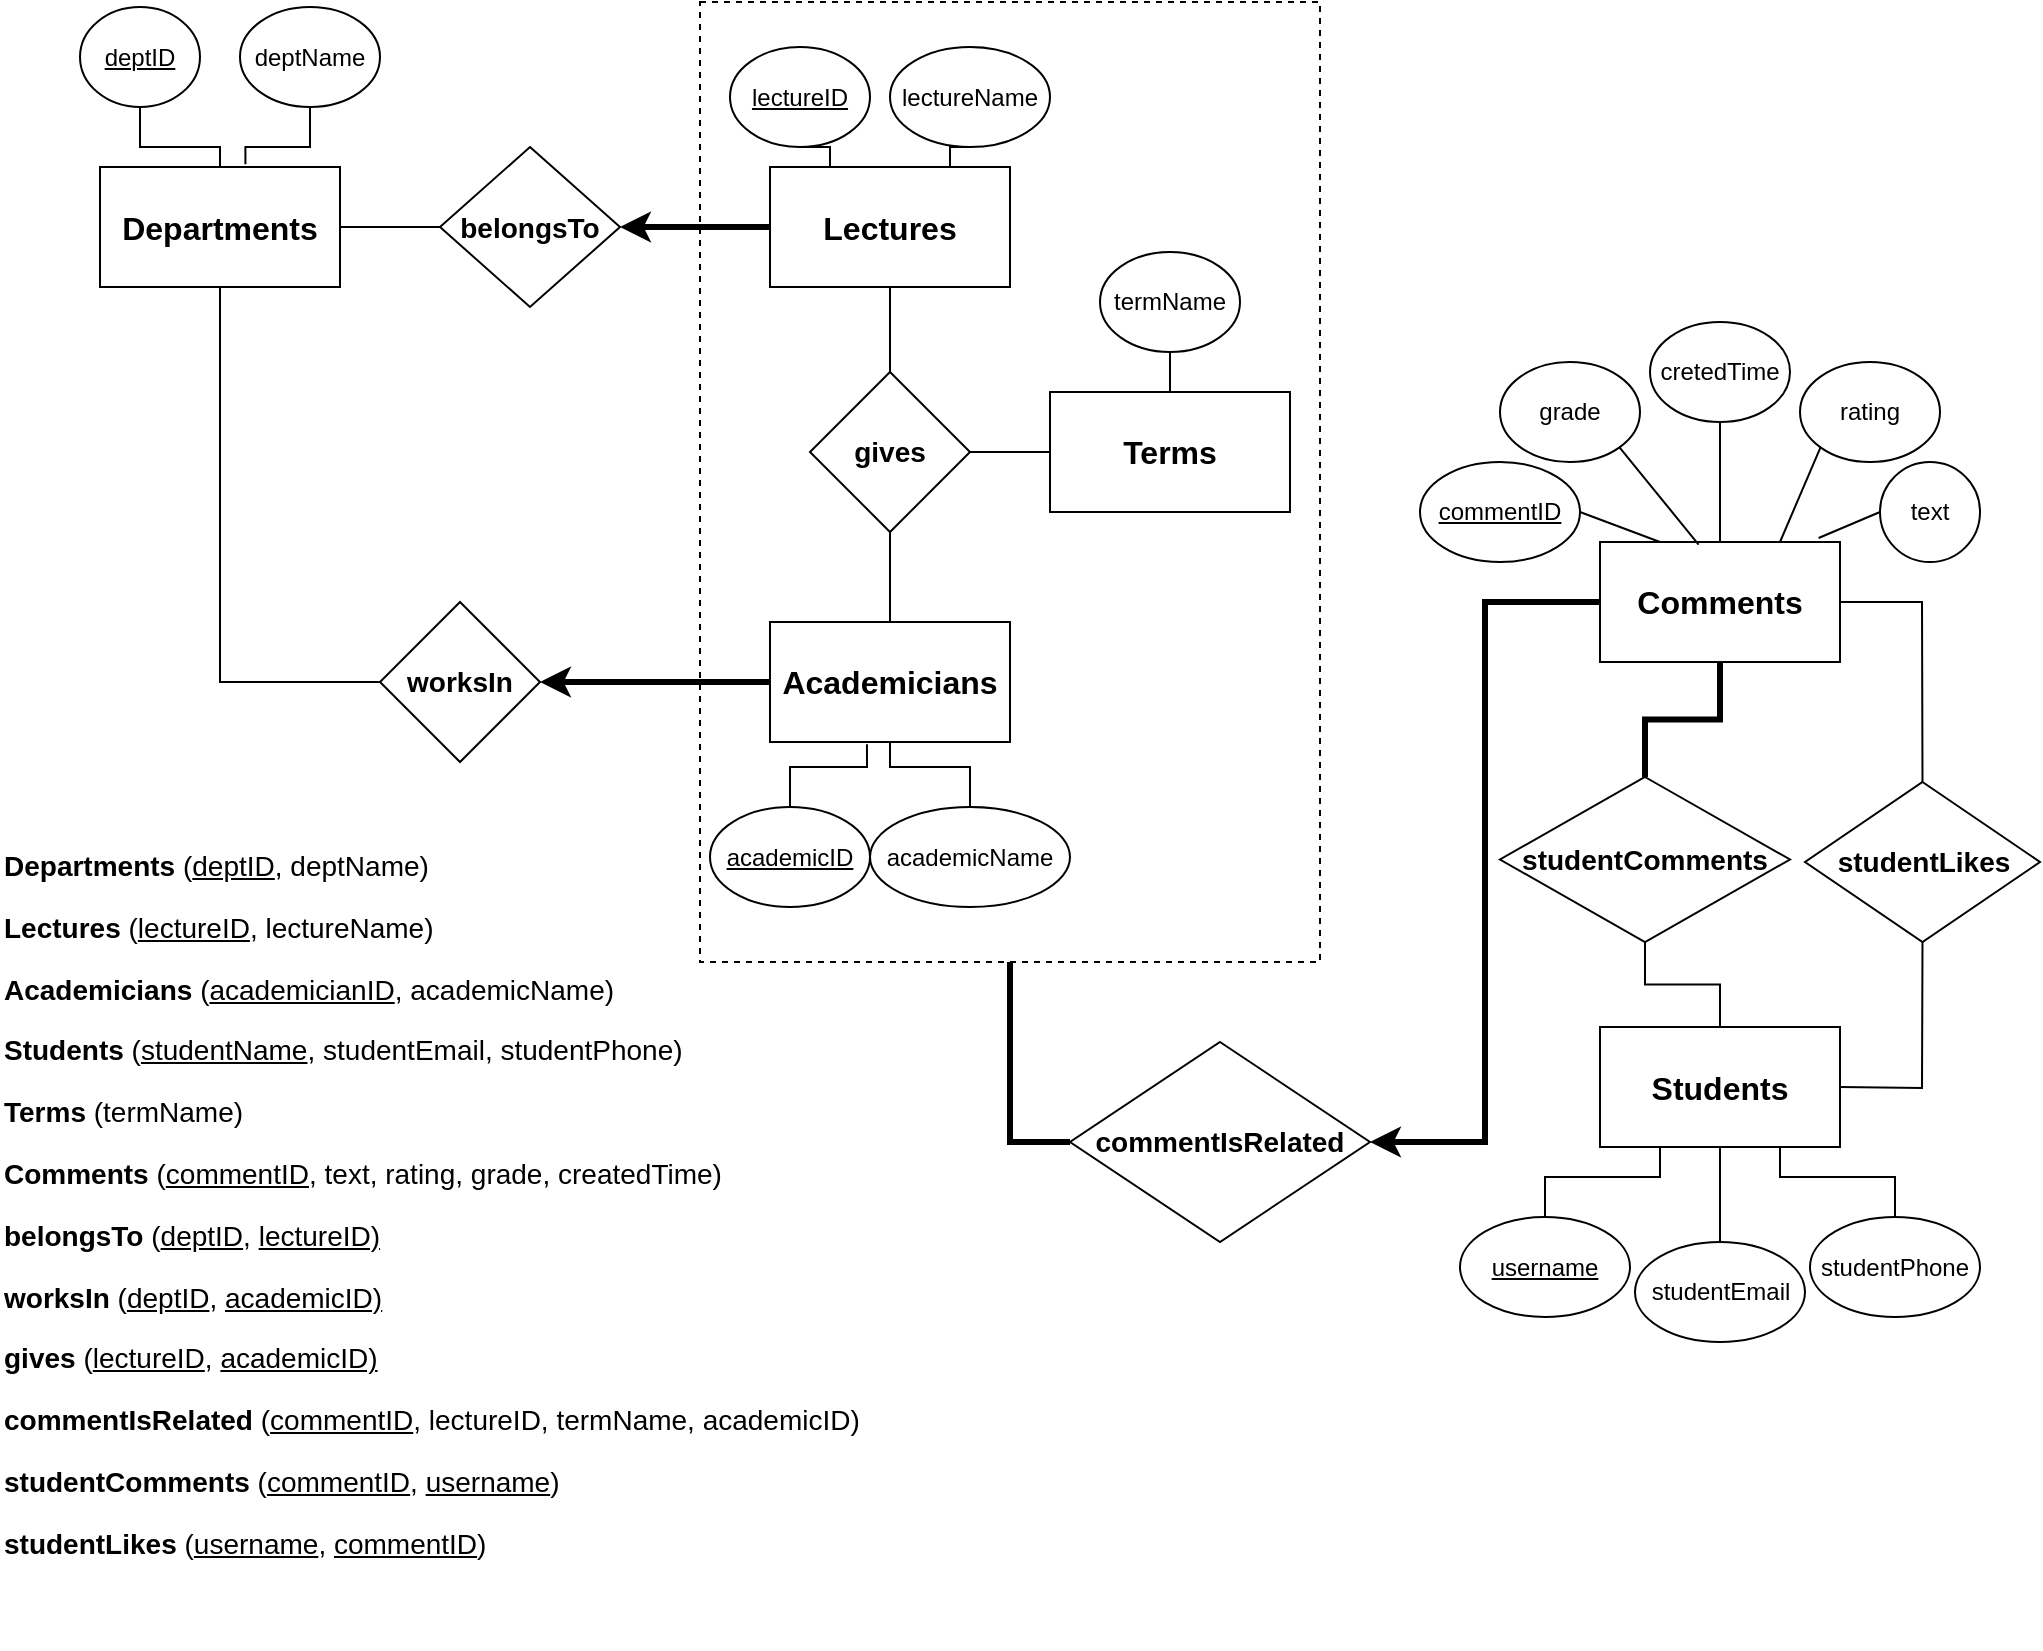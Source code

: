 <mxfile version="20.7.4" type="github">
  <diagram id="R2lEEEUBdFMjLlhIrx00" name="Page-1">
    <mxGraphModel dx="1060" dy="742" grid="1" gridSize="10" guides="1" tooltips="1" connect="1" arrows="1" fold="1" page="1" pageScale="1" pageWidth="1100" pageHeight="850" math="0" shadow="0" extFonts="Permanent Marker^https://fonts.googleapis.com/css?family=Permanent+Marker">
      <root>
        <mxCell id="0" />
        <mxCell id="1" parent="0" />
        <mxCell id="uNqa70icx-SkNa7gYbGT-13" value="" style="edgeStyle=orthogonalEdgeStyle;rounded=0;orthogonalLoop=1;jettySize=auto;html=1;endArrow=classic;endFill=1;startArrow=none;startFill=0;strokeWidth=3;" parent="1" source="uNqa70icx-SkNa7gYbGT-1" target="uNqa70icx-SkNa7gYbGT-12" edge="1">
          <mxGeometry relative="1" as="geometry" />
        </mxCell>
        <mxCell id="uNqa70icx-SkNa7gYbGT-16" value="" style="edgeStyle=orthogonalEdgeStyle;rounded=0;orthogonalLoop=1;jettySize=auto;html=1;strokeWidth=1;startArrow=none;startFill=0;endArrow=none;endFill=0;" parent="1" source="uNqa70icx-SkNa7gYbGT-1" target="uNqa70icx-SkNa7gYbGT-15" edge="1">
          <mxGeometry relative="1" as="geometry" />
        </mxCell>
        <mxCell id="uNqa70icx-SkNa7gYbGT-1" value="&lt;b&gt;&lt;font style=&quot;font-size: 16px;&quot;&gt;Academicians&lt;/font&gt;&lt;/b&gt;" style="rounded=0;whiteSpace=wrap;html=1;" parent="1" vertex="1">
          <mxGeometry x="425" y="330" width="120" height="60" as="geometry" />
        </mxCell>
        <mxCell id="uNqa70icx-SkNa7gYbGT-2" value="&lt;b&gt;&lt;font style=&quot;font-size: 16px;&quot;&gt;Lectures&lt;/font&gt;&lt;/b&gt;" style="rounded=0;whiteSpace=wrap;html=1;" parent="1" vertex="1">
          <mxGeometry x="425" y="102.5" width="120" height="60" as="geometry" />
        </mxCell>
        <mxCell id="8odl50McERZIscfm2UYv-11" style="edgeStyle=orthogonalEdgeStyle;rounded=0;orthogonalLoop=1;jettySize=auto;html=1;entryX=0.5;entryY=1;entryDx=0;entryDy=0;strokeWidth=1;startArrow=none;startFill=0;endArrow=none;endFill=0;" edge="1" parent="1" source="uNqa70icx-SkNa7gYbGT-3" target="uNqa70icx-SkNa7gYbGT-96">
          <mxGeometry relative="1" as="geometry" />
        </mxCell>
        <mxCell id="uNqa70icx-SkNa7gYbGT-3" value="&lt;font style=&quot;font-size: 16px;&quot;&gt;Students&lt;/font&gt;" style="rounded=0;whiteSpace=wrap;html=1;fontStyle=1" parent="1" vertex="1">
          <mxGeometry x="840" y="532.5" width="120" height="60" as="geometry" />
        </mxCell>
        <mxCell id="uNqa70icx-SkNa7gYbGT-6" value="" style="edgeStyle=orthogonalEdgeStyle;rounded=0;orthogonalLoop=1;jettySize=auto;html=1;endArrow=none;endFill=0;" parent="1" source="uNqa70icx-SkNa7gYbGT-4" target="uNqa70icx-SkNa7gYbGT-5" edge="1">
          <mxGeometry relative="1" as="geometry" />
        </mxCell>
        <mxCell id="uNqa70icx-SkNa7gYbGT-4" value="&lt;b&gt;&lt;font style=&quot;font-size: 16px;&quot;&gt;Departments&lt;/font&gt;&lt;/b&gt;" style="rounded=0;whiteSpace=wrap;html=1;" parent="1" vertex="1">
          <mxGeometry x="90" y="102.5" width="120" height="60" as="geometry" />
        </mxCell>
        <mxCell id="uNqa70icx-SkNa7gYbGT-9" style="edgeStyle=orthogonalEdgeStyle;rounded=0;orthogonalLoop=1;jettySize=auto;html=1;entryX=0;entryY=0.5;entryDx=0;entryDy=0;endArrow=none;endFill=0;strokeWidth=3;startArrow=classic;startFill=1;" parent="1" source="uNqa70icx-SkNa7gYbGT-5" target="uNqa70icx-SkNa7gYbGT-2" edge="1">
          <mxGeometry relative="1" as="geometry" />
        </mxCell>
        <mxCell id="uNqa70icx-SkNa7gYbGT-5" value="&lt;font style=&quot;font-size: 14px;&quot;&gt;belongsTo&lt;/font&gt;" style="rhombus;whiteSpace=wrap;html=1;rounded=0;fontStyle=1" parent="1" vertex="1">
          <mxGeometry x="260" y="92.5" width="90" height="80" as="geometry" />
        </mxCell>
        <mxCell id="uNqa70icx-SkNa7gYbGT-20" value="" style="rounded=0;whiteSpace=wrap;html=1;dashed=1;fillColor=none;" parent="1" vertex="1">
          <mxGeometry x="390" y="20" width="310" height="480" as="geometry" />
        </mxCell>
        <mxCell id="uNqa70icx-SkNa7gYbGT-14" style="edgeStyle=orthogonalEdgeStyle;rounded=0;orthogonalLoop=1;jettySize=auto;html=1;entryX=0.5;entryY=1;entryDx=0;entryDy=0;endArrow=none;endFill=0;exitX=0;exitY=0.5;exitDx=0;exitDy=0;" parent="1" source="uNqa70icx-SkNa7gYbGT-12" target="uNqa70icx-SkNa7gYbGT-4" edge="1">
          <mxGeometry relative="1" as="geometry" />
        </mxCell>
        <mxCell id="uNqa70icx-SkNa7gYbGT-12" value="&lt;font style=&quot;font-size: 14px;&quot;&gt;worksIn&lt;/font&gt;" style="rhombus;whiteSpace=wrap;html=1;rounded=0;fontStyle=1" parent="1" vertex="1">
          <mxGeometry x="230" y="320" width="80" height="80" as="geometry" />
        </mxCell>
        <mxCell id="uNqa70icx-SkNa7gYbGT-18" style="edgeStyle=orthogonalEdgeStyle;rounded=0;orthogonalLoop=1;jettySize=auto;html=1;strokeWidth=1;startArrow=none;startFill=0;endArrow=none;endFill=0;entryX=0.5;entryY=1;entryDx=0;entryDy=0;" parent="1" source="uNqa70icx-SkNa7gYbGT-15" target="uNqa70icx-SkNa7gYbGT-2" edge="1">
          <mxGeometry relative="1" as="geometry">
            <mxPoint x="485" y="170" as="targetPoint" />
          </mxGeometry>
        </mxCell>
        <mxCell id="uNqa70icx-SkNa7gYbGT-15" value="&lt;font style=&quot;font-size: 14px;&quot;&gt;gives&lt;/font&gt;" style="rhombus;whiteSpace=wrap;html=1;rounded=0;fontStyle=1" parent="1" vertex="1">
          <mxGeometry x="445" y="205" width="80" height="80" as="geometry" />
        </mxCell>
        <mxCell id="uNqa70icx-SkNa7gYbGT-88" style="edgeStyle=orthogonalEdgeStyle;rounded=0;orthogonalLoop=1;jettySize=auto;html=1;entryX=0.25;entryY=1;entryDx=0;entryDy=0;strokeWidth=1;fontSize=14;startArrow=none;startFill=0;endArrow=none;endFill=0;" parent="1" source="uNqa70icx-SkNa7gYbGT-27" target="uNqa70icx-SkNa7gYbGT-3" edge="1">
          <mxGeometry relative="1" as="geometry" />
        </mxCell>
        <mxCell id="uNqa70icx-SkNa7gYbGT-27" value="&lt;u&gt;username&lt;/u&gt;" style="ellipse;whiteSpace=wrap;html=1;fillColor=none;" parent="1" vertex="1">
          <mxGeometry x="770" y="627.5" width="85" height="50" as="geometry" />
        </mxCell>
        <mxCell id="8odl50McERZIscfm2UYv-24" value="" style="edgeStyle=orthogonalEdgeStyle;rounded=0;orthogonalLoop=1;jettySize=auto;html=1;strokeWidth=1;fontSize=14;startArrow=none;startFill=0;endArrow=none;endFill=0;" edge="1" parent="1" source="uNqa70icx-SkNa7gYbGT-29" target="uNqa70icx-SkNa7gYbGT-3">
          <mxGeometry relative="1" as="geometry" />
        </mxCell>
        <mxCell id="uNqa70icx-SkNa7gYbGT-29" value="studentEmail" style="ellipse;whiteSpace=wrap;html=1;fillColor=none;" parent="1" vertex="1">
          <mxGeometry x="857.5" y="640" width="85" height="50" as="geometry" />
        </mxCell>
        <mxCell id="8odl50McERZIscfm2UYv-9" style="edgeStyle=orthogonalEdgeStyle;rounded=0;orthogonalLoop=1;jettySize=auto;html=1;entryX=0.75;entryY=1;entryDx=0;entryDy=0;strokeWidth=1;startArrow=none;startFill=0;endArrow=none;endFill=0;" edge="1" parent="1" source="uNqa70icx-SkNa7gYbGT-30" target="uNqa70icx-SkNa7gYbGT-3">
          <mxGeometry relative="1" as="geometry" />
        </mxCell>
        <mxCell id="uNqa70icx-SkNa7gYbGT-30" value="studentPhone" style="ellipse;whiteSpace=wrap;html=1;fillColor=none;" parent="1" vertex="1">
          <mxGeometry x="945" y="627.5" width="85" height="50" as="geometry" />
        </mxCell>
        <mxCell id="uNqa70icx-SkNa7gYbGT-35" style="edgeStyle=orthogonalEdgeStyle;rounded=0;orthogonalLoop=1;jettySize=auto;html=1;exitX=0.5;exitY=1;exitDx=0;exitDy=0;strokeWidth=1;startArrow=none;startFill=0;endArrow=none;endFill=0;" parent="1" source="uNqa70icx-SkNa7gYbGT-31" target="uNqa70icx-SkNa7gYbGT-4" edge="1">
          <mxGeometry relative="1" as="geometry" />
        </mxCell>
        <mxCell id="uNqa70icx-SkNa7gYbGT-31" value="&lt;u&gt;deptID&lt;/u&gt;" style="ellipse;whiteSpace=wrap;html=1;fillColor=none;" parent="1" vertex="1">
          <mxGeometry x="80" y="22.5" width="60" height="50" as="geometry" />
        </mxCell>
        <mxCell id="uNqa70icx-SkNa7gYbGT-34" style="edgeStyle=orthogonalEdgeStyle;rounded=0;orthogonalLoop=1;jettySize=auto;html=1;exitX=0.5;exitY=1;exitDx=0;exitDy=0;entryX=0.606;entryY=-0.022;entryDx=0;entryDy=0;entryPerimeter=0;strokeWidth=1;startArrow=none;startFill=0;endArrow=none;endFill=0;" parent="1" source="uNqa70icx-SkNa7gYbGT-32" target="uNqa70icx-SkNa7gYbGT-4" edge="1">
          <mxGeometry relative="1" as="geometry" />
        </mxCell>
        <mxCell id="uNqa70icx-SkNa7gYbGT-32" value="deptName" style="ellipse;whiteSpace=wrap;html=1;fillColor=none;" parent="1" vertex="1">
          <mxGeometry x="160" y="22.5" width="70" height="50" as="geometry" />
        </mxCell>
        <mxCell id="uNqa70icx-SkNa7gYbGT-39" style="edgeStyle=orthogonalEdgeStyle;rounded=0;orthogonalLoop=1;jettySize=auto;html=1;exitX=0.5;exitY=1;exitDx=0;exitDy=0;entryX=0.25;entryY=0;entryDx=0;entryDy=0;strokeWidth=1;startArrow=none;startFill=0;endArrow=none;endFill=0;" parent="1" source="uNqa70icx-SkNa7gYbGT-36" target="uNqa70icx-SkNa7gYbGT-2" edge="1">
          <mxGeometry relative="1" as="geometry" />
        </mxCell>
        <mxCell id="uNqa70icx-SkNa7gYbGT-36" value="&lt;u&gt;lectureID&lt;/u&gt;" style="ellipse;whiteSpace=wrap;html=1;fillColor=none;" parent="1" vertex="1">
          <mxGeometry x="405" y="42.5" width="70" height="50" as="geometry" />
        </mxCell>
        <mxCell id="uNqa70icx-SkNa7gYbGT-40" style="edgeStyle=orthogonalEdgeStyle;rounded=0;orthogonalLoop=1;jettySize=auto;html=1;exitX=0.5;exitY=1;exitDx=0;exitDy=0;entryX=0.75;entryY=0;entryDx=0;entryDy=0;strokeWidth=1;startArrow=none;startFill=0;endArrow=none;endFill=0;" parent="1" source="uNqa70icx-SkNa7gYbGT-37" target="uNqa70icx-SkNa7gYbGT-2" edge="1">
          <mxGeometry relative="1" as="geometry" />
        </mxCell>
        <mxCell id="uNqa70icx-SkNa7gYbGT-37" value="lectureName" style="ellipse;whiteSpace=wrap;html=1;fillColor=none;" parent="1" vertex="1">
          <mxGeometry x="485" y="42.5" width="80" height="50" as="geometry" />
        </mxCell>
        <mxCell id="uNqa70icx-SkNa7gYbGT-43" style="edgeStyle=orthogonalEdgeStyle;rounded=0;orthogonalLoop=1;jettySize=auto;html=1;entryX=0.404;entryY=1.018;entryDx=0;entryDy=0;entryPerimeter=0;strokeWidth=1;startArrow=none;startFill=0;endArrow=none;endFill=0;" parent="1" source="uNqa70icx-SkNa7gYbGT-41" target="uNqa70icx-SkNa7gYbGT-1" edge="1">
          <mxGeometry relative="1" as="geometry" />
        </mxCell>
        <mxCell id="uNqa70icx-SkNa7gYbGT-41" value="&lt;u&gt;academicID&lt;/u&gt;" style="ellipse;whiteSpace=wrap;html=1;fillColor=none;" parent="1" vertex="1">
          <mxGeometry x="395" y="422.5" width="80" height="50" as="geometry" />
        </mxCell>
        <mxCell id="uNqa70icx-SkNa7gYbGT-45" value="" style="edgeStyle=orthogonalEdgeStyle;rounded=0;orthogonalLoop=1;jettySize=auto;html=1;strokeWidth=1;startArrow=none;startFill=0;endArrow=none;endFill=0;" parent="1" source="uNqa70icx-SkNa7gYbGT-42" target="uNqa70icx-SkNa7gYbGT-1" edge="1">
          <mxGeometry relative="1" as="geometry" />
        </mxCell>
        <mxCell id="uNqa70icx-SkNa7gYbGT-42" value="academicName" style="ellipse;whiteSpace=wrap;html=1;fillColor=none;" parent="1" vertex="1">
          <mxGeometry x="475" y="422.5" width="100" height="50" as="geometry" />
        </mxCell>
        <mxCell id="uNqa70icx-SkNa7gYbGT-53" value="&lt;u&gt;commentID&lt;/u&gt;" style="ellipse;whiteSpace=wrap;html=1;fillColor=none;" parent="1" vertex="1">
          <mxGeometry x="750" y="250" width="80" height="50" as="geometry" />
        </mxCell>
        <mxCell id="uNqa70icx-SkNa7gYbGT-54" value="text" style="ellipse;whiteSpace=wrap;html=1;fillColor=none;" parent="1" vertex="1">
          <mxGeometry x="980" y="250" width="50" height="50" as="geometry" />
        </mxCell>
        <mxCell id="uNqa70icx-SkNa7gYbGT-55" value="rating" style="ellipse;whiteSpace=wrap;html=1;fillColor=none;" parent="1" vertex="1">
          <mxGeometry x="940" y="200" width="70" height="50" as="geometry" />
        </mxCell>
        <mxCell id="uNqa70icx-SkNa7gYbGT-56" value="grade" style="ellipse;whiteSpace=wrap;html=1;fillColor=none;" parent="1" vertex="1">
          <mxGeometry x="790" y="200" width="70" height="50" as="geometry" />
        </mxCell>
        <mxCell id="uNqa70icx-SkNa7gYbGT-65" value="" style="endArrow=none;html=1;rounded=0;strokeWidth=1;exitX=1;exitY=1;exitDx=0;exitDy=0;entryX=0.411;entryY=0.022;entryDx=0;entryDy=0;entryPerimeter=0;" parent="1" source="uNqa70icx-SkNa7gYbGT-56" target="uNqa70icx-SkNa7gYbGT-92" edge="1">
          <mxGeometry width="50" height="50" relative="1" as="geometry">
            <mxPoint x="670" y="620" as="sourcePoint" />
            <mxPoint x="837.241" y="517.241" as="targetPoint" />
          </mxGeometry>
        </mxCell>
        <mxCell id="uNqa70icx-SkNa7gYbGT-66" value="" style="endArrow=none;html=1;rounded=0;strokeWidth=1;exitX=0;exitY=1;exitDx=0;exitDy=0;entryX=0.75;entryY=0;entryDx=0;entryDy=0;" parent="1" source="uNqa70icx-SkNa7gYbGT-55" target="uNqa70icx-SkNa7gYbGT-92" edge="1">
          <mxGeometry width="50" height="50" relative="1" as="geometry">
            <mxPoint x="670" y="620" as="sourcePoint" />
            <mxPoint x="842.759" y="517.241" as="targetPoint" />
          </mxGeometry>
        </mxCell>
        <mxCell id="uNqa70icx-SkNa7gYbGT-67" value="" style="endArrow=none;html=1;rounded=0;strokeWidth=1;entryX=0.911;entryY=-0.033;entryDx=0;entryDy=0;exitX=0;exitY=0.5;exitDx=0;exitDy=0;entryPerimeter=0;" parent="1" source="uNqa70icx-SkNa7gYbGT-54" target="uNqa70icx-SkNa7gYbGT-92" edge="1">
          <mxGeometry width="50" height="50" relative="1" as="geometry">
            <mxPoint x="670" y="620" as="sourcePoint" />
            <mxPoint x="860" y="500" as="targetPoint" />
          </mxGeometry>
        </mxCell>
        <mxCell id="uNqa70icx-SkNa7gYbGT-68" value="" style="endArrow=none;html=1;rounded=0;strokeWidth=1;entryX=0.25;entryY=0;entryDx=0;entryDy=0;exitX=1;exitY=0.5;exitDx=0;exitDy=0;" parent="1" source="uNqa70icx-SkNa7gYbGT-53" target="uNqa70icx-SkNa7gYbGT-92" edge="1">
          <mxGeometry width="50" height="50" relative="1" as="geometry">
            <mxPoint x="670" y="620" as="sourcePoint" />
            <mxPoint x="820" y="500" as="targetPoint" />
          </mxGeometry>
        </mxCell>
        <mxCell id="uNqa70icx-SkNa7gYbGT-70" value="&lt;p style=&quot;font-size: 14px;&quot;&gt;&lt;font style=&quot;font-size: 14px;&quot;&gt;&lt;strong style=&quot;&quot;&gt;Departments &lt;/strong&gt;(&lt;u style=&quot;&quot;&gt;deptID&lt;/u&gt;, deptName)&lt;/font&gt;&lt;/p&gt;&lt;p style=&quot;font-size: 14px;&quot;&gt;&lt;font style=&quot;font-size: 14px;&quot;&gt;&lt;strong&gt;Lectures&amp;nbsp;&lt;/strong&gt;(&lt;u&gt;lectureID&lt;/u&gt;, lectureName)&lt;/font&gt;&lt;/p&gt;&lt;p style=&quot;font-size: 14px;&quot;&gt;&lt;font style=&quot;font-size: 14px;&quot;&gt;&lt;strong&gt;Academicians&amp;nbsp;&lt;/strong&gt;(&lt;u&gt;academicianID&lt;/u&gt;, academicName)&lt;/font&gt;&lt;/p&gt;&lt;p style=&quot;font-size: 14px;&quot;&gt;&lt;font style=&quot;font-size: 14px;&quot;&gt;&lt;strong&gt;Students&amp;nbsp;&lt;/strong&gt;(&lt;u&gt;studentName&lt;/u&gt;, studentEmail, studentPhone)&lt;/font&gt;&lt;/p&gt;&lt;p style=&quot;font-size: 14px;&quot;&gt;&lt;b&gt;Terms &lt;/b&gt;(termName)&lt;/p&gt;&lt;p style=&quot;font-size: 14px;&quot;&gt;&lt;b style=&quot;border-color: var(--border-color);&quot;&gt;Comments&amp;nbsp;&lt;/b&gt;(&lt;u style=&quot;border-color: var(--border-color);&quot;&gt;commentID&lt;/u&gt;,&amp;nbsp;text, rating, grade, createdTime)&lt;br&gt;&lt;/p&gt;&lt;p style=&quot;font-size: 14px;&quot;&gt;&lt;font style=&quot;font-size: 14px;&quot;&gt;&lt;b style=&quot;background-color: initial;&quot;&gt;belongsTo &lt;/b&gt;&lt;span style=&quot;background-color: initial;&quot;&gt;(&lt;/span&gt;&lt;u style=&quot;background-color: initial;&quot;&gt;deptID&lt;/u&gt;&lt;span style=&quot;background-color: initial;&quot;&gt;, &lt;/span&gt;&lt;u style=&quot;background-color: initial;&quot;&gt;lectureID)&lt;/u&gt;&lt;br&gt;&lt;/font&gt;&lt;/p&gt;&lt;p style=&quot;font-size: 14px;&quot;&gt;&lt;span style=&quot;background-color: initial;&quot;&gt;&lt;font style=&quot;font-size: 14px;&quot;&gt;&lt;b style=&quot;&quot;&gt;worksIn&lt;/b&gt;&amp;nbsp;(&lt;u&gt;deptID&lt;/u&gt;, &lt;u&gt;academicID)&lt;/u&gt;&lt;/font&gt;&lt;/span&gt;&lt;/p&gt;&lt;p style=&quot;font-size: 14px;&quot;&gt;&lt;font style=&quot;font-size: 14px;&quot;&gt;&lt;b&gt;gives&lt;/b&gt;&amp;nbsp;(&lt;u&gt;lectureID&lt;/u&gt;, &lt;u&gt;academicID)&lt;/u&gt;&lt;/font&gt;&lt;/p&gt;&lt;p style=&quot;font-size: 14px;&quot;&gt;&lt;font style=&quot;font-size: 14px;&quot;&gt;&lt;b style=&quot;&quot;&gt;commentIsRelated&lt;/b&gt;&amp;nbsp;(&lt;u&gt;commentID&lt;/u&gt;, lectureID, termName, academicID)&lt;/font&gt;&lt;/p&gt;&lt;p style=&quot;font-size: 14px;&quot;&gt;&lt;font style=&quot;font-size: 14px;&quot;&gt;&lt;b style=&quot;&quot;&gt;studentComments&lt;/b&gt;&amp;nbsp;(&lt;u&gt;commentID&lt;/u&gt;, &lt;u&gt;username&lt;/u&gt;)&lt;/font&gt;&lt;/p&gt;&lt;p style=&quot;font-size: 14px;&quot;&gt;&lt;font style=&quot;font-size: 14px;&quot;&gt;&lt;span style=&quot;font-weight: bold;&quot;&gt;studentLikes&lt;/span&gt;&amp;nbsp;(&lt;u&gt;username&lt;/u&gt;, &lt;u&gt;commentID&lt;/u&gt;)&lt;/font&gt;&lt;/p&gt;&lt;p style=&quot;font-size: 14px;&quot;&gt;&lt;br&gt;&lt;/p&gt;" style="text;whiteSpace=wrap;html=1;strokeWidth=1;" parent="1" vertex="1">
          <mxGeometry x="40" y="422.5" width="430" height="387.5" as="geometry" />
        </mxCell>
        <mxCell id="uNqa70icx-SkNa7gYbGT-72" style="edgeStyle=orthogonalEdgeStyle;rounded=0;orthogonalLoop=1;jettySize=auto;html=1;strokeWidth=1;startArrow=none;startFill=0;endArrow=none;endFill=0;entryX=0.5;entryY=0;entryDx=0;entryDy=0;" parent="1" source="uNqa70icx-SkNa7gYbGT-71" target="uNqa70icx-SkNa7gYbGT-92" edge="1">
          <mxGeometry relative="1" as="geometry">
            <mxPoint x="840" y="520" as="targetPoint" />
          </mxGeometry>
        </mxCell>
        <mxCell id="uNqa70icx-SkNa7gYbGT-71" value="cretedTime" style="ellipse;whiteSpace=wrap;html=1;fillColor=none;" parent="1" vertex="1">
          <mxGeometry x="865" y="180" width="70" height="50" as="geometry" />
        </mxCell>
        <mxCell id="uNqa70icx-SkNa7gYbGT-80" style="edgeStyle=orthogonalEdgeStyle;rounded=0;orthogonalLoop=1;jettySize=auto;html=1;entryX=1;entryY=0.5;entryDx=0;entryDy=0;strokeWidth=1;fontSize=14;startArrow=none;startFill=0;endArrow=none;endFill=0;" parent="1" source="uNqa70icx-SkNa7gYbGT-73" target="uNqa70icx-SkNa7gYbGT-15" edge="1">
          <mxGeometry relative="1" as="geometry" />
        </mxCell>
        <mxCell id="uNqa70icx-SkNa7gYbGT-73" value="&lt;b&gt;&lt;font style=&quot;font-size: 16px;&quot;&gt;Terms&lt;/font&gt;&lt;/b&gt;" style="rounded=0;whiteSpace=wrap;html=1;strokeWidth=1;fontSize=14;fillColor=none;" parent="1" vertex="1">
          <mxGeometry x="565" y="215" width="120" height="60" as="geometry" />
        </mxCell>
        <mxCell id="uNqa70icx-SkNa7gYbGT-79" style="edgeStyle=orthogonalEdgeStyle;rounded=0;orthogonalLoop=1;jettySize=auto;html=1;strokeWidth=1;fontSize=14;startArrow=none;startFill=0;endArrow=none;endFill=0;entryX=0.75;entryY=0;entryDx=0;entryDy=0;" parent="1" source="uNqa70icx-SkNa7gYbGT-75" target="uNqa70icx-SkNa7gYbGT-73" edge="1">
          <mxGeometry relative="1" as="geometry" />
        </mxCell>
        <mxCell id="uNqa70icx-SkNa7gYbGT-75" value="termName" style="ellipse;whiteSpace=wrap;html=1;fillColor=none;" parent="1" vertex="1">
          <mxGeometry x="590" y="145" width="70" height="50" as="geometry" />
        </mxCell>
        <mxCell id="8odl50McERZIscfm2UYv-21" style="edgeStyle=orthogonalEdgeStyle;rounded=0;orthogonalLoop=1;jettySize=auto;html=1;entryX=1;entryY=0.5;entryDx=0;entryDy=0;strokeWidth=3;fontSize=14;startArrow=none;startFill=0;endArrow=classic;endFill=1;" edge="1" parent="1" source="uNqa70icx-SkNa7gYbGT-92" target="8odl50McERZIscfm2UYv-1">
          <mxGeometry relative="1" as="geometry" />
        </mxCell>
        <mxCell id="uNqa70icx-SkNa7gYbGT-92" value="&lt;font style=&quot;font-size: 16px;&quot;&gt;Comments&lt;/font&gt;" style="rounded=0;whiteSpace=wrap;html=1;strokeWidth=1;fontSize=14;fillColor=none;fontStyle=1" parent="1" vertex="1">
          <mxGeometry x="840" y="290" width="120" height="60" as="geometry" />
        </mxCell>
        <mxCell id="uNqa70icx-SkNa7gYbGT-99" style="edgeStyle=orthogonalEdgeStyle;rounded=0;orthogonalLoop=1;jettySize=auto;html=1;exitX=0.5;exitY=0;exitDx=0;exitDy=0;entryX=0.5;entryY=1;entryDx=0;entryDy=0;strokeWidth=3;fontSize=14;startArrow=none;startFill=0;endArrow=none;endFill=0;" parent="1" source="uNqa70icx-SkNa7gYbGT-96" target="uNqa70icx-SkNa7gYbGT-92" edge="1">
          <mxGeometry relative="1" as="geometry" />
        </mxCell>
        <mxCell id="uNqa70icx-SkNa7gYbGT-96" value="studentComments" style="rhombus;whiteSpace=wrap;html=1;strokeWidth=1;fontSize=14;fillColor=none;fontStyle=1" parent="1" vertex="1">
          <mxGeometry x="790" y="407.5" width="145" height="82.5" as="geometry" />
        </mxCell>
        <mxCell id="8odl50McERZIscfm2UYv-23" style="edgeStyle=orthogonalEdgeStyle;rounded=0;orthogonalLoop=1;jettySize=auto;html=1;strokeWidth=3;fontSize=14;startArrow=none;startFill=0;endArrow=none;endFill=0;entryX=0.5;entryY=1;entryDx=0;entryDy=0;exitX=0;exitY=0.5;exitDx=0;exitDy=0;" edge="1" parent="1" source="8odl50McERZIscfm2UYv-1" target="uNqa70icx-SkNa7gYbGT-20">
          <mxGeometry relative="1" as="geometry">
            <mxPoint x="530" y="570" as="targetPoint" />
          </mxGeometry>
        </mxCell>
        <mxCell id="8odl50McERZIscfm2UYv-1" value="&lt;font style=&quot;font-size: 14px;&quot;&gt;commentIsRelated&lt;/font&gt;" style="rhombus;whiteSpace=wrap;html=1;fontStyle=1" vertex="1" parent="1">
          <mxGeometry x="575" y="540" width="150" height="100" as="geometry" />
        </mxCell>
        <mxCell id="8odl50McERZIscfm2UYv-12" value="&lt;font style=&quot;font-size: 14px;&quot;&gt;studentLikes&lt;/font&gt;" style="rhombus;whiteSpace=wrap;html=1;fontStyle=1" vertex="1" parent="1">
          <mxGeometry x="942.5" y="410" width="117.5" height="80" as="geometry" />
        </mxCell>
        <mxCell id="8odl50McERZIscfm2UYv-16" value="" style="endArrow=none;html=1;rounded=0;strokeWidth=1;entryX=0.5;entryY=0;entryDx=0;entryDy=0;exitX=1;exitY=0.5;exitDx=0;exitDy=0;" edge="1" parent="1" source="uNqa70icx-SkNa7gYbGT-92" target="8odl50McERZIscfm2UYv-12">
          <mxGeometry width="50" height="50" relative="1" as="geometry">
            <mxPoint x="680" y="610" as="sourcePoint" />
            <mxPoint x="730" y="560" as="targetPoint" />
            <Array as="points">
              <mxPoint x="1001" y="320" />
            </Array>
          </mxGeometry>
        </mxCell>
        <mxCell id="8odl50McERZIscfm2UYv-17" value="" style="endArrow=none;html=1;rounded=0;strokeWidth=1;entryX=0.5;entryY=1;entryDx=0;entryDy=0;exitX=1;exitY=0.5;exitDx=0;exitDy=0;" edge="1" parent="1" source="uNqa70icx-SkNa7gYbGT-3" target="8odl50McERZIscfm2UYv-12">
          <mxGeometry width="50" height="50" relative="1" as="geometry">
            <mxPoint x="790" y="540" as="sourcePoint" />
            <mxPoint x="840" y="490" as="targetPoint" />
            <Array as="points">
              <mxPoint x="1001" y="563" />
            </Array>
          </mxGeometry>
        </mxCell>
      </root>
    </mxGraphModel>
  </diagram>
</mxfile>
